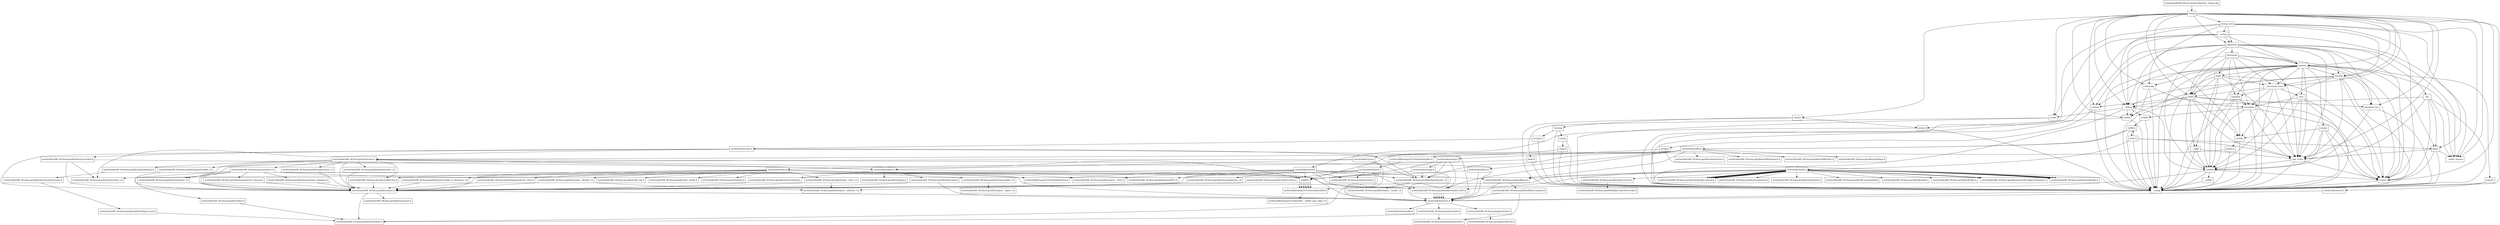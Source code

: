 digraph "dependencies" {
  header_1 [ shape="box", label="string"];
  header_0 [ shape="box", label="tmp/tmpw8iwRO.libcxx.header.deps/test_string.cpp"];
  header_2 [ shape="box", label="__config"];
  header_3 [ shape="box", label="usr/include/features.h"];
  header_4 [ shape="box", label="usr/include/stdc-predef.h"];
  header_5 [ shape="box", label="usr/include/x86_64-linux-gnu/sys/cdefs.h"];
  header_6 [ shape="box", label="usr/include/x86_64-linux-gnu/bits/wordsize.h"];
  header_7 [ shape="box", label="usr/include/x86_64-linux-gnu/bits/long-double.h"];
  header_8 [ shape="box", label="usr/include/x86_64-linux-gnu/gnu/stubs.h"];
  header_9 [ shape="box", label="usr/include/x86_64-linux-gnu/gnu/stubs-64.h"];
  header_11 [ shape="box", label="string_view"];
  header_12 [ shape="box", label="__string"];
  header_13 [ shape="box", label="algorithm"];
  header_14 [ shape="box", label="initializer_list"];
  header_15 [ shape="box", label="cstddef"];
  header_16 [ shape="box", label="version"];
  header_17 [ shape="box", label="usr/local/lib/clang/10.0.0/include/stddef.h"];
  header_18 [ shape="box", label="usr/local/lib/clang/10.0.0/include/__stddef_max_align_t.h"];
  header_19 [ shape="box", label="__nullptr"];
  header_20 [ shape="box", label="type_traits"];
  header_21 [ shape="box", label="cstring"];
  header_22 [ shape="box", label="string.h"];
  header_23 [ shape="box", label="usr/include/string.h"];
  header_24 [ shape="box", label="usr/include/x86_64-linux-gnu/bits/libc-header-start.h"];
  header_25 [ shape="box", label="stddef.h"];
  header_26 [ shape="box", label="usr/include/x86_64-linux-gnu/bits/types/locale_t.h"];
  header_27 [ shape="box", label="usr/include/x86_64-linux-gnu/bits/types/__locale_t.h"];
  header_28 [ shape="box", label="usr/include/strings.h"];
  header_29 [ shape="box", label="utility"];
  header_30 [ shape="box", label="__tuple"];
  header_31 [ shape="box", label="cstdint"];
  header_32 [ shape="box", label="stdint.h"];
  header_33 [ shape="box", label="usr/local/lib/clang/10.0.0/include/stdint.h"];
  header_34 [ shape="box", label="usr/include/stdint.h"];
  header_35 [ shape="box", label="usr/include/x86_64-linux-gnu/bits/types.h"];
  header_36 [ shape="box", label="usr/include/x86_64-linux-gnu/bits/typesizes.h"];
  header_37 [ shape="box", label="usr/include/x86_64-linux-gnu/bits/wchar.h"];
  header_38 [ shape="box", label="usr/include/x86_64-linux-gnu/bits/stdint-intn.h"];
  header_39 [ shape="box", label="usr/include/x86_64-linux-gnu/bits/stdint-uintn.h"];
  header_40 [ shape="box", label="__debug"];
  header_41 [ shape="box", label="iosfwd"];
  header_42 [ shape="box", label="wchar.h"];
  header_43 [ shape="box", label="usr/include/wchar.h"];
  header_44 [ shape="box", label="usr/include/x86_64-linux-gnu/bits/floatn.h"];
  header_45 [ shape="box", label="usr/include/x86_64-linux-gnu/bits/floatn-common.h"];
  header_46 [ shape="box", label="usr/local/lib/clang/10.0.0/include/stdarg.h"];
  header_47 [ shape="box", label="usr/include/x86_64-linux-gnu/bits/types/wint_t.h"];
  header_48 [ shape="box", label="usr/include/x86_64-linux-gnu/bits/types/mbstate_t.h"];
  header_49 [ shape="box", label="usr/include/x86_64-linux-gnu/bits/types/__mbstate_t.h"];
  header_50 [ shape="box", label="usr/include/x86_64-linux-gnu/bits/types/__FILE.h"];
  header_51 [ shape="box", label="usr/include/x86_64-linux-gnu/bits/types/FILE.h"];
  header_52 [ shape="box", label="cstdlib"];
  header_53 [ shape="box", label="stdlib.h"];
  header_54 [ shape="box", label="usr/include/stdlib.h"];
  header_55 [ shape="box", label="usr/include/x86_64-linux-gnu/bits/waitflags.h"];
  header_56 [ shape="box", label="usr/include/x86_64-linux-gnu/bits/waitstatus.h"];
  header_57 [ shape="box", label="usr/include/x86_64-linux-gnu/sys/types.h"];
  header_58 [ shape="box", label="usr/include/x86_64-linux-gnu/bits/types/clock_t.h"];
  header_59 [ shape="box", label="usr/include/x86_64-linux-gnu/bits/types/clockid_t.h"];
  header_60 [ shape="box", label="usr/include/x86_64-linux-gnu/bits/types/time_t.h"];
  header_61 [ shape="box", label="usr/include/x86_64-linux-gnu/bits/types/timer_t.h"];
  header_62 [ shape="box", label="usr/include/endian.h"];
  header_63 [ shape="box", label="usr/include/x86_64-linux-gnu/bits/endian.h"];
  header_64 [ shape="box", label="usr/include/x86_64-linux-gnu/bits/byteswap.h"];
  header_65 [ shape="box", label="usr/include/x86_64-linux-gnu/bits/uintn-identity.h"];
  header_66 [ shape="box", label="usr/include/x86_64-linux-gnu/sys/select.h"];
  header_67 [ shape="box", label="usr/include/x86_64-linux-gnu/bits/select.h"];
  header_68 [ shape="box", label="usr/include/x86_64-linux-gnu/bits/types/sigset_t.h"];
  header_69 [ shape="box", label="usr/include/x86_64-linux-gnu/bits/types/__sigset_t.h"];
  header_70 [ shape="box", label="usr/include/x86_64-linux-gnu/bits/types/struct_timeval.h"];
  header_71 [ shape="box", label="usr/include/x86_64-linux-gnu/bits/types/struct_timespec.h"];
  header_72 [ shape="box", label="usr/include/x86_64-linux-gnu/bits/pthreadtypes.h"];
  header_73 [ shape="box", label="usr/include/x86_64-linux-gnu/bits/thread-shared-types.h"];
  header_74 [ shape="box", label="usr/include/x86_64-linux-gnu/bits/pthreadtypes-arch.h"];
  header_75 [ shape="box", label="usr/include/alloca.h"];
  header_76 [ shape="box", label="usr/include/x86_64-linux-gnu/bits/stdlib-bsearch.h"];
  header_77 [ shape="box", label="usr/include/x86_64-linux-gnu/bits/stdlib-float.h"];
  header_78 [ shape="box", label="math.h"];
  header_79 [ shape="box", label="usr/include/math.h"];
  header_80 [ shape="box", label="usr/include/x86_64-linux-gnu/bits/math-vector.h"];
  header_81 [ shape="box", label="usr/include/x86_64-linux-gnu/bits/libm-simd-decl-stubs.h"];
  header_82 [ shape="box", label="usr/include/x86_64-linux-gnu/bits/flt-eval-method.h"];
  header_83 [ shape="box", label="usr/include/x86_64-linux-gnu/bits/fp-logb.h"];
  header_84 [ shape="box", label="usr/include/x86_64-linux-gnu/bits/fp-fast.h"];
  header_85 [ shape="box", label="usr/include/x86_64-linux-gnu/bits/mathcalls-helper-functions.h"];
  header_86 [ shape="box", label="usr/include/x86_64-linux-gnu/bits/mathcalls.h"];
  header_87 [ shape="box", label="usr/include/x86_64-linux-gnu/bits/mathcalls-narrow.h"];
  header_88 [ shape="box", label="usr/include/x86_64-linux-gnu/bits/iscanonical.h"];
  header_89 [ shape="box", label="usr/include/x86_64-linux-gnu/bits/mathinline.h"];
  header_90 [ shape="box", label="limits"];
  header_91 [ shape="box", label="__undef_macros"];
  header_92 [ shape="box", label="cstdio"];
  header_93 [ shape="box", label="stdio.h"];
  header_94 [ shape="box", label="usr/include/stdio.h"];
  header_95 [ shape="box", label="usr/include/x86_64-linux-gnu/bits/types/__fpos_t.h"];
  header_96 [ shape="box", label="usr/include/x86_64-linux-gnu/bits/types/__fpos64_t.h"];
  header_97 [ shape="box", label="usr/include/x86_64-linux-gnu/bits/types/struct_FILE.h"];
  header_98 [ shape="box", label="usr/include/x86_64-linux-gnu/bits/types/cookie_io_functions_t.h"];
  header_99 [ shape="box", label="usr/include/x86_64-linux-gnu/bits/stdio_lim.h"];
  header_100 [ shape="box", label="usr/include/x86_64-linux-gnu/bits/sys_errlist.h"];
  header_101 [ shape="box", label="usr/include/x86_64-linux-gnu/bits/stdio.h"];
  header_102 [ shape="box", label="memory"];
  header_103 [ shape="box", label="typeinfo"];
  header_104 [ shape="box", label="exception"];
  header_105 [ shape="box", label="new"];
  header_106 [ shape="box", label="iterator"];
  header_107 [ shape="box", label="__functional_base"];
  header_108 [ shape="box", label="tuple"];
  header_109 [ shape="box", label="stdexcept"];
  header_110 [ shape="box", label="cassert"];
  header_111 [ shape="box", label="usr/include/assert.h"];
  header_112 [ shape="box", label="atomic"];
  header_113 [ shape="box", label="functional"];
  header_114 [ shape="box", label="bit"];
  header_115 [ shape="box", label="cwchar"];
  header_116 [ shape="box", label="cwctype"];
  header_117 [ shape="box", label="cctype"];
  header_118 [ shape="box", label="ctype.h"];
  header_119 [ shape="box", label="usr/include/ctype.h"];
  header_120 [ shape="box", label="wctype.h"];
  header_121 [ shape="box", label="usr/include/wctype.h"];
  header_122 [ shape="box", label="usr/include/x86_64-linux-gnu/bits/wctype-wchar.h"];
  header_24 -> header_3;
  header_24 -> header_3;
  header_24 -> header_3;
  header_24 -> header_3;
  header_24 -> header_3;
  header_24 -> header_3;
  header_54 -> header_24;
  header_54 -> header_25;
  header_54 -> header_55;
  header_54 -> header_56;
  header_54 -> header_44;
  header_54 -> header_26;
  header_54 -> header_57;
  header_54 -> header_75;
  header_54 -> header_76;
  header_54 -> header_77;
  header_26 -> header_27;
  header_105 -> header_2;
  header_105 -> header_104;
  header_105 -> header_20;
  header_105 -> header_15;
  header_105 -> header_16;
  header_66 -> header_3;
  header_66 -> header_35;
  header_66 -> header_67;
  header_66 -> header_68;
  header_66 -> header_60;
  header_66 -> header_70;
  header_66 -> header_71;
  header_75 -> header_3;
  header_75 -> header_25;
  header_11 -> header_2;
  header_11 -> header_12;
  header_11 -> header_13;
  header_11 -> header_106;
  header_11 -> header_90;
  header_11 -> header_109;
  header_11 -> header_16;
  header_11 -> header_40;
  header_11 -> header_91;
  header_57 -> header_3;
  header_57 -> header_35;
  header_57 -> header_58;
  header_57 -> header_59;
  header_57 -> header_60;
  header_57 -> header_61;
  header_57 -> header_25;
  header_57 -> header_38;
  header_57 -> header_62;
  header_57 -> header_66;
  header_57 -> header_72;
  header_94 -> header_24;
  header_94 -> header_25;
  header_94 -> header_46;
  header_94 -> header_35;
  header_94 -> header_95;
  header_94 -> header_96;
  header_94 -> header_50;
  header_94 -> header_51;
  header_94 -> header_97;
  header_94 -> header_98;
  header_94 -> header_99;
  header_94 -> header_100;
  header_94 -> header_101;
  header_21 -> header_2;
  header_21 -> header_22;
  header_110 -> header_2;
  header_110 -> header_111;
  header_120 -> header_2;
  header_120 -> header_121;
  header_78 -> header_2;
  header_78 -> header_53;
  header_78 -> header_79;
  header_78 -> header_20;
  header_78 -> header_90;
  header_102 -> header_2;
  header_102 -> header_20;
  header_102 -> header_103;
  header_102 -> header_15;
  header_102 -> header_31;
  header_102 -> header_105;
  header_102 -> header_29;
  header_102 -> header_90;
  header_102 -> header_106;
  header_102 -> header_107;
  header_102 -> header_41;
  header_102 -> header_108;
  header_102 -> header_109;
  header_102 -> header_21;
  header_102 -> header_110;
  header_102 -> header_112;
  header_102 -> header_16;
  header_102 -> header_91;
  header_122 -> header_35;
  header_122 -> header_47;
  header_122 -> header_62;
  header_68 -> header_69;
  header_15 -> header_2;
  header_15 -> header_16;
  header_15 -> header_17;
  header_15 -> header_19;
  header_67 -> header_6;
  header_109 -> header_2;
  header_109 -> header_104;
  header_109 -> header_41;
  header_3 -> header_4;
  header_3 -> header_5;
  header_3 -> header_8;
  header_2 -> header_3;
  header_121 -> header_3;
  header_121 -> header_35;
  header_121 -> header_47;
  header_121 -> header_122;
  header_121 -> header_26;
  header_112 -> header_2;
  header_112 -> header_15;
  header_112 -> header_31;
  header_112 -> header_20;
  header_112 -> header_16;
  header_53 -> header_2;
  header_53 -> header_54;
  header_53 -> header_78;
  header_53 -> header_54;
  header_92 -> header_2;
  header_92 -> header_93;
  header_20 -> header_2;
  header_20 -> header_15;
  header_20 -> header_16;
  header_52 -> header_2;
  header_52 -> header_53;
  header_44 -> header_3;
  header_44 -> header_45;
  header_0 -> header_1;
  header_103 -> header_2;
  header_103 -> header_104;
  header_103 -> header_15;
  header_103 -> header_31;
  header_115 -> header_2;
  header_115 -> header_116;
  header_115 -> header_42;
  header_106 -> header_2;
  header_106 -> header_41;
  header_106 -> header_107;
  header_106 -> header_20;
  header_106 -> header_15;
  header_106 -> header_14;
  header_106 -> header_16;
  header_106 -> header_40;
  header_58 -> header_35;
  header_61 -> header_35;
  header_64 -> header_3;
  header_64 -> header_35;
  header_117 -> header_2;
  header_117 -> header_118;
  header_25 -> header_17;
  header_25 -> header_17;
  header_25 -> header_17;
  header_25 -> header_17;
  header_25 -> header_17;
  header_25 -> header_17;
  header_25 -> header_17;
  header_65 -> header_35;
  header_118 -> header_2;
  header_118 -> header_119;
  header_108 -> header_2;
  header_108 -> header_30;
  header_108 -> header_15;
  header_108 -> header_20;
  header_108 -> header_107;
  header_108 -> header_29;
  header_108 -> header_16;
  header_5 -> header_6;
  header_5 -> header_7;
  header_8 -> header_9;
  header_90 -> header_2;
  header_90 -> header_20;
  header_90 -> header_91;
  header_90 -> header_16;
  header_116 -> header_2;
  header_116 -> header_117;
  header_116 -> header_120;
  header_16 -> header_2;
  header_1 -> header_2;
  header_1 -> header_11;
  header_1 -> header_41;
  header_1 -> header_21;
  header_1 -> header_92;
  header_1 -> header_115;
  header_1 -> header_13;
  header_1 -> header_106;
  header_1 -> header_29;
  header_1 -> header_102;
  header_1 -> header_109;
  header_1 -> header_20;
  header_1 -> header_14;
  header_1 -> header_107;
  header_1 -> header_16;
  header_1 -> header_31;
  header_1 -> header_40;
  header_1 -> header_91;
  header_34 -> header_24;
  header_34 -> header_35;
  header_34 -> header_37;
  header_34 -> header_6;
  header_34 -> header_38;
  header_34 -> header_39;
  header_72 -> header_73;
  header_28 -> header_3;
  header_28 -> header_25;
  header_28 -> header_26;
  header_17 -> header_18;
  header_35 -> header_3;
  header_35 -> header_6;
  header_35 -> header_36;
  header_111 -> header_3;
  header_104 -> header_2;
  header_104 -> header_15;
  header_104 -> header_52;
  header_104 -> header_20;
  header_104 -> header_16;
  header_96 -> header_35;
  header_96 -> header_49;
  header_42 -> header_2;
  header_42 -> header_43;
  header_60 -> header_35;
  header_98 -> header_35;
  header_31 -> header_2;
  header_31 -> header_32;
  header_38 -> header_35;
  header_41 -> header_2;
  header_41 -> header_42;
  header_95 -> header_35;
  header_95 -> header_49;
  header_97 -> header_35;
  header_23 -> header_24;
  header_23 -> header_25;
  header_23 -> header_26;
  header_23 -> header_28;
  header_13 -> header_2;
  header_13 -> header_14;
  header_13 -> header_20;
  header_13 -> header_21;
  header_13 -> header_29;
  header_13 -> header_102;
  header_13 -> header_113;
  header_13 -> header_106;
  header_13 -> header_15;
  header_13 -> header_114;
  header_13 -> header_16;
  header_13 -> header_40;
  header_13 -> header_91;
  header_22 -> header_2;
  header_22 -> header_23;
  header_107 -> header_2;
  header_107 -> header_20;
  header_107 -> header_103;
  header_107 -> header_104;
  header_107 -> header_105;
  header_107 -> header_29;
  header_32 -> header_2;
  header_32 -> header_33;
  header_70 -> header_35;
  header_114 -> header_2;
  header_114 -> header_90;
  header_114 -> header_20;
  header_114 -> header_16;
  header_114 -> header_40;
  header_114 -> header_91;
  header_39 -> header_35;
  header_14 -> header_2;
  header_14 -> header_15;
  header_33 -> header_34;
  header_71 -> header_35;
  header_12 -> header_2;
  header_12 -> header_13;
  header_12 -> header_92;
  header_12 -> header_102;
  header_12 -> header_40;
  header_12 -> header_91;
  header_73 -> header_74;
  header_45 -> header_3;
  header_45 -> header_7;
  header_79 -> header_24;
  header_79 -> header_35;
  header_79 -> header_80;
  header_79 -> header_44;
  header_79 -> header_82;
  header_79 -> header_83;
  header_79 -> header_84;
  header_79 -> header_85;
  header_79 -> header_86;
  header_79 -> header_85;
  header_79 -> header_86;
  header_79 -> header_85;
  header_79 -> header_86;
  header_79 -> header_86;
  header_79 -> header_86;
  header_79 -> header_86;
  header_79 -> header_86;
  header_79 -> header_87;
  header_79 -> header_87;
  header_79 -> header_87;
  header_79 -> header_87;
  header_79 -> header_87;
  header_79 -> header_87;
  header_79 -> header_87;
  header_79 -> header_87;
  header_79 -> header_87;
  header_79 -> header_88;
  header_79 -> header_89;
  header_119 -> header_3;
  header_119 -> header_35;
  header_119 -> header_62;
  header_119 -> header_26;
  header_93 -> header_2;
  header_93 -> header_94;
  header_30 -> header_2;
  header_30 -> header_15;
  header_30 -> header_20;
  header_80 -> header_81;
  header_113 -> header_2;
  header_113 -> header_20;
  header_113 -> header_103;
  header_113 -> header_104;
  header_113 -> header_102;
  header_113 -> header_108;
  header_113 -> header_29;
  header_113 -> header_16;
  header_113 -> header_107;
  header_29 -> header_2;
  header_29 -> header_30;
  header_29 -> header_20;
  header_29 -> header_14;
  header_29 -> header_15;
  header_29 -> header_21;
  header_29 -> header_31;
  header_29 -> header_16;
  header_29 -> header_40;
  header_59 -> header_35;
  header_62 -> header_3;
  header_62 -> header_63;
  header_62 -> header_64;
  header_62 -> header_65;
  header_74 -> header_6;
  header_40 -> header_2;
  header_40 -> header_41;
  header_40 -> header_52;
  header_40 -> header_92;
  header_40 -> header_15;
  header_43 -> header_24;
  header_43 -> header_44;
  header_43 -> header_25;
  header_43 -> header_46;
  header_43 -> header_37;
  header_43 -> header_47;
  header_43 -> header_48;
  header_43 -> header_50;
  header_43 -> header_51;
  header_43 -> header_26;
  header_48 -> header_49;
  header_19 -> header_2;
}
